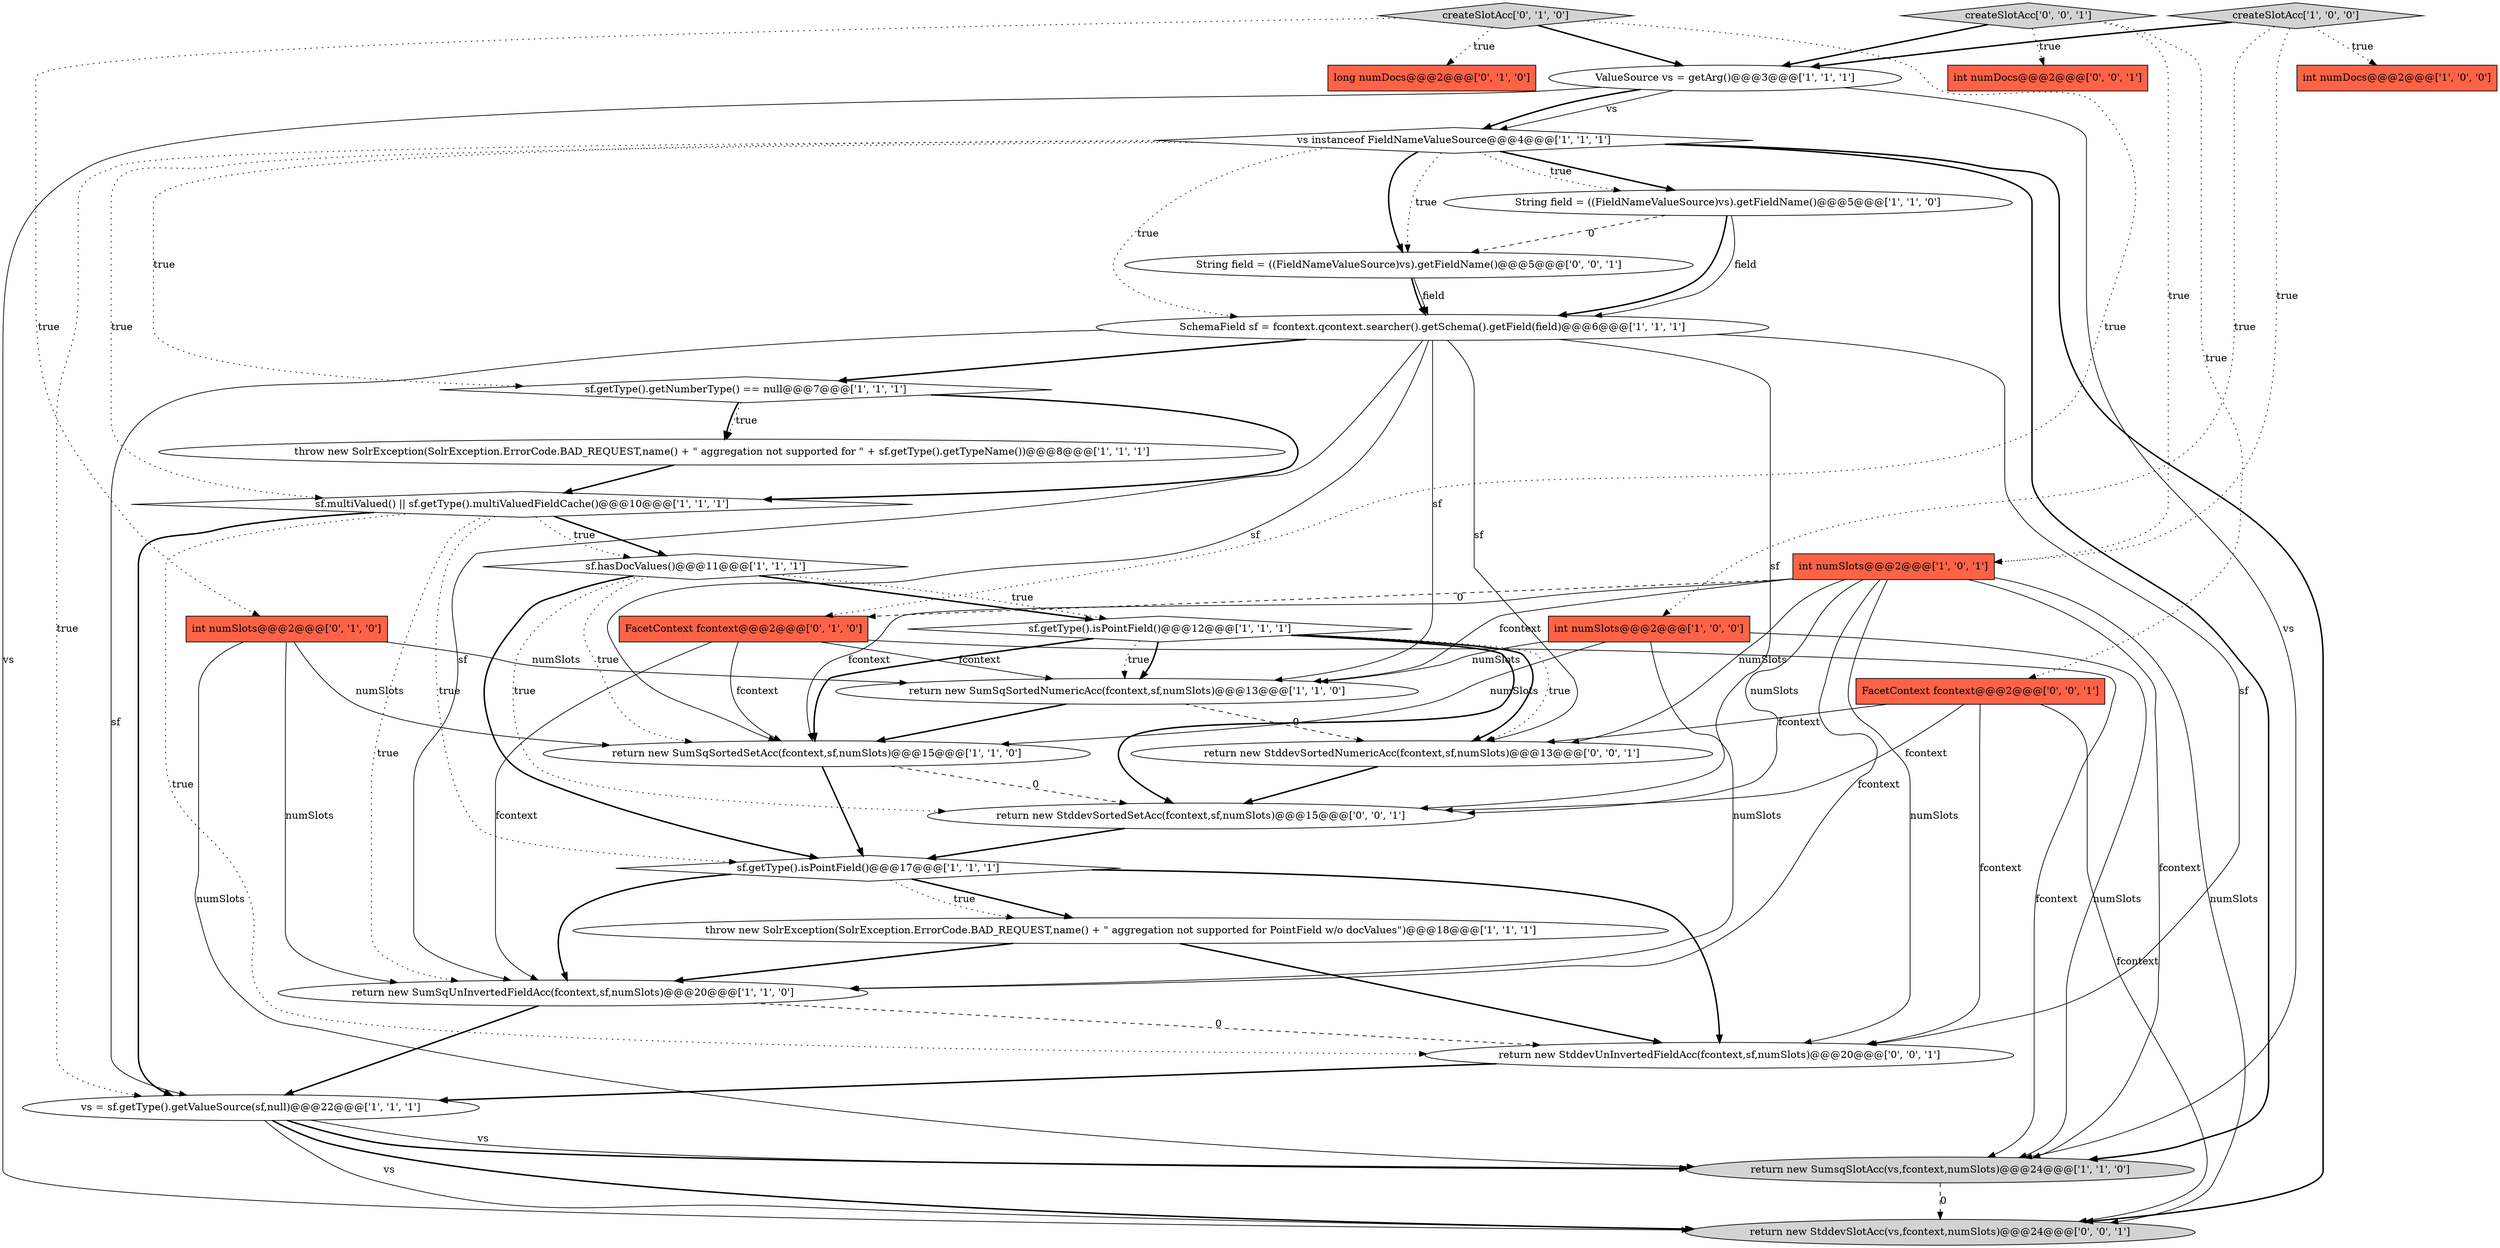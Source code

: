 digraph {
15 [style = filled, label = "return new SumsqSlotAcc(vs,fcontext,numSlots)@@@24@@@['1', '1', '0']", fillcolor = lightgray, shape = ellipse image = "AAA0AAABBB1BBB"];
7 [style = filled, label = "sf.hasDocValues()@@@11@@@['1', '1', '1']", fillcolor = white, shape = diamond image = "AAA0AAABBB1BBB"];
3 [style = filled, label = "sf.getType().isPointField()@@@12@@@['1', '1', '1']", fillcolor = white, shape = diamond image = "AAA0AAABBB1BBB"];
31 [style = filled, label = "return new StddevSortedNumericAcc(fcontext,sf,numSlots)@@@13@@@['0', '0', '1']", fillcolor = white, shape = ellipse image = "AAA0AAABBB3BBB"];
17 [style = filled, label = "vs = sf.getType().getValueSource(sf,null)@@@22@@@['1', '1', '1']", fillcolor = white, shape = ellipse image = "AAA0AAABBB1BBB"];
11 [style = filled, label = "throw new SolrException(SolrException.ErrorCode.BAD_REQUEST,name() + \" aggregation not supported for PointField w/o docValues\")@@@18@@@['1', '1', '1']", fillcolor = white, shape = ellipse image = "AAA0AAABBB1BBB"];
1 [style = filled, label = "createSlotAcc['1', '0', '0']", fillcolor = lightgray, shape = diamond image = "AAA0AAABBB1BBB"];
5 [style = filled, label = "SchemaField sf = fcontext.qcontext.searcher().getSchema().getField(field)@@@6@@@['1', '1', '1']", fillcolor = white, shape = ellipse image = "AAA0AAABBB1BBB"];
27 [style = filled, label = "return new StddevSortedSetAcc(fcontext,sf,numSlots)@@@15@@@['0', '0', '1']", fillcolor = white, shape = ellipse image = "AAA0AAABBB3BBB"];
19 [style = filled, label = "ValueSource vs = getArg()@@@3@@@['1', '1', '1']", fillcolor = white, shape = ellipse image = "AAA0AAABBB1BBB"];
0 [style = filled, label = "int numDocs@@@2@@@['1', '0', '0']", fillcolor = tomato, shape = box image = "AAA0AAABBB1BBB"];
14 [style = filled, label = "sf.getType().isPointField()@@@17@@@['1', '1', '1']", fillcolor = white, shape = diamond image = "AAA0AAABBB1BBB"];
29 [style = filled, label = "return new StddevUnInvertedFieldAcc(fcontext,sf,numSlots)@@@20@@@['0', '0', '1']", fillcolor = white, shape = ellipse image = "AAA0AAABBB3BBB"];
9 [style = filled, label = "return new SumSqSortedSetAcc(fcontext,sf,numSlots)@@@15@@@['1', '1', '0']", fillcolor = white, shape = ellipse image = "AAA0AAABBB1BBB"];
8 [style = filled, label = "throw new SolrException(SolrException.ErrorCode.BAD_REQUEST,name() + \" aggregation not supported for \" + sf.getType().getTypeName())@@@8@@@['1', '1', '1']", fillcolor = white, shape = ellipse image = "AAA0AAABBB1BBB"];
20 [style = filled, label = "int numSlots@@@2@@@['0', '1', '0']", fillcolor = tomato, shape = box image = "AAA0AAABBB2BBB"];
28 [style = filled, label = "int numDocs@@@2@@@['0', '0', '1']", fillcolor = tomato, shape = box image = "AAA0AAABBB3BBB"];
30 [style = filled, label = "String field = ((FieldNameValueSource)vs).getFieldName()@@@5@@@['0', '0', '1']", fillcolor = white, shape = ellipse image = "AAA0AAABBB3BBB"];
22 [style = filled, label = "FacetContext fcontext@@@2@@@['0', '1', '0']", fillcolor = tomato, shape = box image = "AAA1AAABBB2BBB"];
25 [style = filled, label = "return new StddevSlotAcc(vs,fcontext,numSlots)@@@24@@@['0', '0', '1']", fillcolor = lightgray, shape = ellipse image = "AAA0AAABBB3BBB"];
24 [style = filled, label = "createSlotAcc['0', '0', '1']", fillcolor = lightgray, shape = diamond image = "AAA0AAABBB3BBB"];
18 [style = filled, label = "sf.getType().getNumberType() == null@@@7@@@['1', '1', '1']", fillcolor = white, shape = diamond image = "AAA0AAABBB1BBB"];
23 [style = filled, label = "createSlotAcc['0', '1', '0']", fillcolor = lightgray, shape = diamond image = "AAA0AAABBB2BBB"];
16 [style = filled, label = "String field = ((FieldNameValueSource)vs).getFieldName()@@@5@@@['1', '1', '0']", fillcolor = white, shape = ellipse image = "AAA0AAABBB1BBB"];
12 [style = filled, label = "vs instanceof FieldNameValueSource@@@4@@@['1', '1', '1']", fillcolor = white, shape = diamond image = "AAA0AAABBB1BBB"];
26 [style = filled, label = "FacetContext fcontext@@@2@@@['0', '0', '1']", fillcolor = tomato, shape = box image = "AAA0AAABBB3BBB"];
21 [style = filled, label = "long numDocs@@@2@@@['0', '1', '0']", fillcolor = tomato, shape = box image = "AAA0AAABBB2BBB"];
4 [style = filled, label = "int numSlots@@@2@@@['1', '0', '1']", fillcolor = tomato, shape = box image = "AAA0AAABBB1BBB"];
2 [style = filled, label = "int numSlots@@@2@@@['1', '0', '0']", fillcolor = tomato, shape = box image = "AAA0AAABBB1BBB"];
10 [style = filled, label = "sf.multiValued() || sf.getType().multiValuedFieldCache()@@@10@@@['1', '1', '1']", fillcolor = white, shape = diamond image = "AAA0AAABBB1BBB"];
13 [style = filled, label = "return new SumSqUnInvertedFieldAcc(fcontext,sf,numSlots)@@@20@@@['1', '1', '0']", fillcolor = white, shape = ellipse image = "AAA0AAABBB1BBB"];
6 [style = filled, label = "return new SumSqSortedNumericAcc(fcontext,sf,numSlots)@@@13@@@['1', '1', '0']", fillcolor = white, shape = ellipse image = "AAA0AAABBB1BBB"];
17->25 [style = bold, label=""];
22->15 [style = solid, label="fcontext"];
8->10 [style = bold, label=""];
23->22 [style = dotted, label="true"];
4->13 [style = solid, label="fcontext"];
24->4 [style = dotted, label="true"];
17->15 [style = solid, label="vs"];
11->29 [style = bold, label=""];
9->27 [style = dashed, label="0"];
10->17 [style = bold, label=""];
4->9 [style = solid, label="fcontext"];
4->25 [style = solid, label="numSlots"];
3->6 [style = dotted, label="true"];
2->6 [style = solid, label="numSlots"];
5->31 [style = solid, label="sf"];
10->29 [style = dotted, label="true"];
3->27 [style = bold, label=""];
7->14 [style = bold, label=""];
13->17 [style = bold, label=""];
15->25 [style = dashed, label="0"];
11->13 [style = bold, label=""];
9->14 [style = bold, label=""];
7->27 [style = dotted, label="true"];
14->11 [style = dotted, label="true"];
5->9 [style = solid, label="sf"];
4->31 [style = solid, label="numSlots"];
1->0 [style = dotted, label="true"];
26->27 [style = solid, label="fcontext"];
14->11 [style = bold, label=""];
26->31 [style = solid, label="fcontext"];
12->17 [style = dotted, label="true"];
24->19 [style = bold, label=""];
19->12 [style = bold, label=""];
2->13 [style = solid, label="numSlots"];
13->29 [style = dashed, label="0"];
23->21 [style = dotted, label="true"];
2->15 [style = solid, label="numSlots"];
6->31 [style = dashed, label="0"];
18->8 [style = dotted, label="true"];
12->18 [style = dotted, label="true"];
4->27 [style = solid, label="numSlots"];
1->4 [style = dotted, label="true"];
4->22 [style = dashed, label="0"];
20->13 [style = solid, label="numSlots"];
10->7 [style = bold, label=""];
19->25 [style = solid, label="vs"];
26->29 [style = solid, label="fcontext"];
22->9 [style = solid, label="fcontext"];
12->10 [style = dotted, label="true"];
31->27 [style = bold, label=""];
24->26 [style = dotted, label="true"];
17->15 [style = bold, label=""];
22->6 [style = solid, label="fcontext"];
1->19 [style = bold, label=""];
5->17 [style = solid, label="sf"];
30->5 [style = solid, label="field"];
17->25 [style = solid, label="vs"];
2->9 [style = solid, label="numSlots"];
5->6 [style = solid, label="sf"];
29->17 [style = bold, label=""];
5->27 [style = solid, label="sf"];
27->14 [style = bold, label=""];
3->6 [style = bold, label=""];
5->18 [style = bold, label=""];
5->29 [style = solid, label="sf"];
3->9 [style = bold, label=""];
23->20 [style = dotted, label="true"];
26->25 [style = solid, label="fcontext"];
18->10 [style = bold, label=""];
10->13 [style = dotted, label="true"];
4->29 [style = solid, label="numSlots"];
30->5 [style = bold, label=""];
16->30 [style = dashed, label="0"];
23->19 [style = bold, label=""];
14->29 [style = bold, label=""];
16->5 [style = bold, label=""];
18->8 [style = bold, label=""];
14->13 [style = bold, label=""];
20->9 [style = solid, label="numSlots"];
19->15 [style = solid, label="vs"];
19->12 [style = solid, label="vs"];
4->15 [style = solid, label="fcontext"];
16->5 [style = solid, label="field"];
3->31 [style = bold, label=""];
20->15 [style = solid, label="numSlots"];
12->15 [style = bold, label=""];
20->6 [style = solid, label="numSlots"];
12->30 [style = bold, label=""];
12->16 [style = bold, label=""];
7->9 [style = dotted, label="true"];
24->28 [style = dotted, label="true"];
12->30 [style = dotted, label="true"];
7->3 [style = bold, label=""];
10->14 [style = dotted, label="true"];
5->13 [style = solid, label="sf"];
12->16 [style = dotted, label="true"];
12->5 [style = dotted, label="true"];
7->3 [style = dotted, label="true"];
12->25 [style = bold, label=""];
3->31 [style = dotted, label="true"];
6->9 [style = bold, label=""];
1->2 [style = dotted, label="true"];
4->6 [style = solid, label="fcontext"];
10->7 [style = dotted, label="true"];
22->13 [style = solid, label="fcontext"];
}
